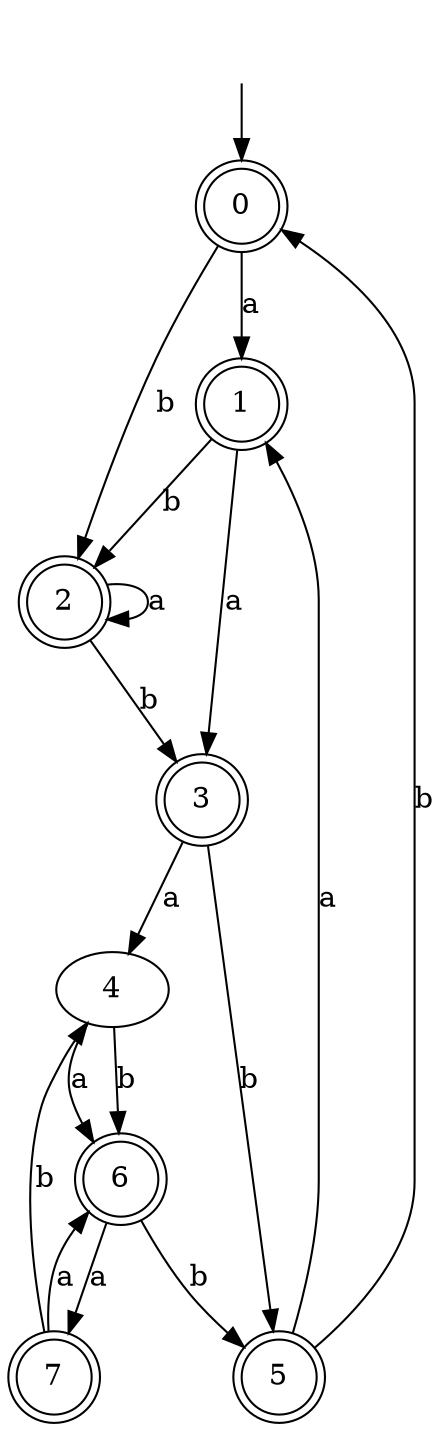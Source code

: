 digraph RandomDFA {
  __start0 [label="", shape=none];
  __start0 -> 0 [label=""];
  0 [shape=circle] [shape=doublecircle]
  0 -> 1 [label="a"]
  0 -> 2 [label="b"]
  1 [shape=doublecircle]
  1 -> 3 [label="a"]
  1 -> 2 [label="b"]
  2 [shape=doublecircle]
  2 -> 2 [label="a"]
  2 -> 3 [label="b"]
  3 [shape=doublecircle]
  3 -> 4 [label="a"]
  3 -> 5 [label="b"]
  4
  4 -> 6 [label="a"]
  4 -> 6 [label="b"]
  5 [shape=doublecircle]
  5 -> 1 [label="a"]
  5 -> 0 [label="b"]
  6 [shape=doublecircle]
  6 -> 7 [label="a"]
  6 -> 5 [label="b"]
  7 [shape=doublecircle]
  7 -> 6 [label="a"]
  7 -> 4 [label="b"]
}

